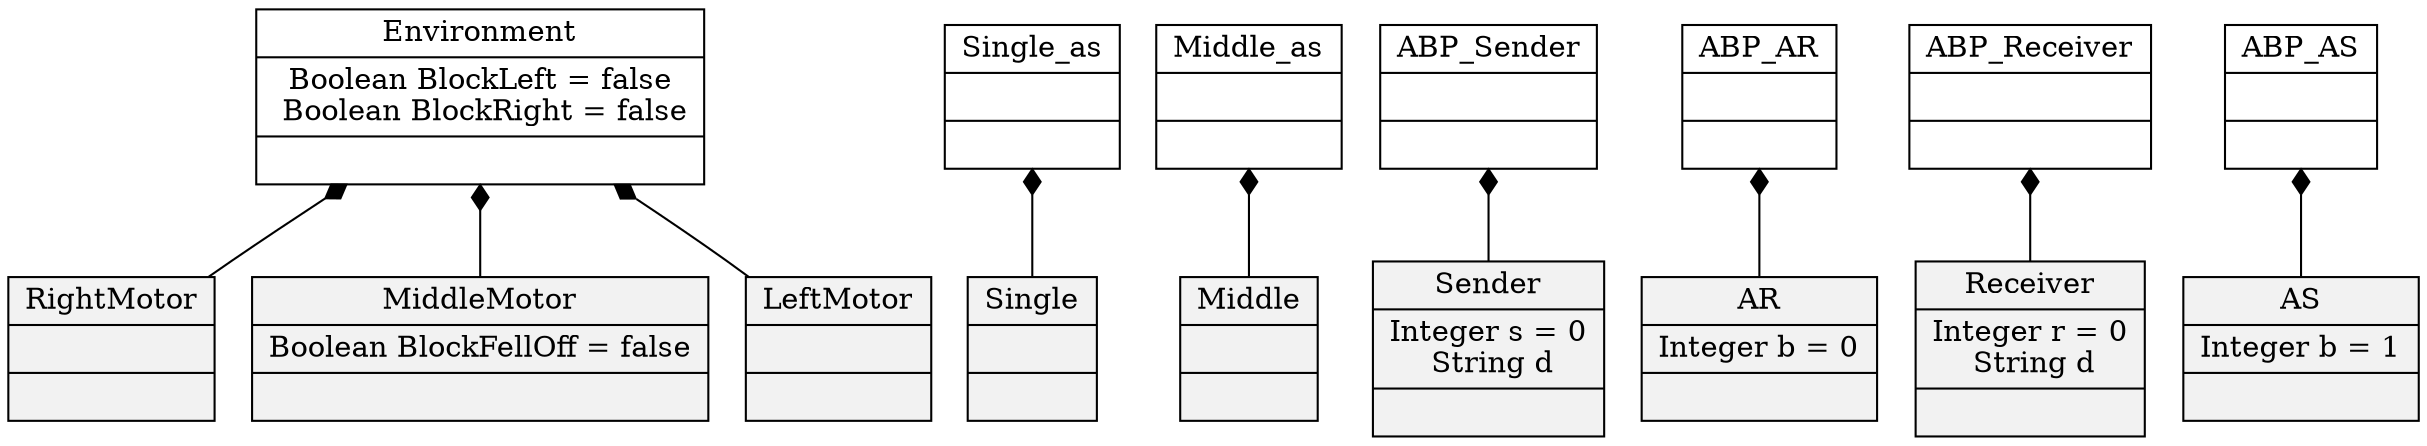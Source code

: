 
digraph LegoCase_as_arg_uni_ll {
  node [shape=record]
  edge [dir=back, arrowtail=diamond]

Environment_296
 [label="{Environment|Boolean BlockLeft = false\n Boolean BlockRight = false|}"]
Environment_296_RightMotor [label="{RightMotor||}", style=filled, fillcolor=gray95]
Environment_296 -> Environment_296_RightMotor
Environment_296_MiddleMotor [label="{MiddleMotor|Boolean BlockFellOff = false|}", style=filled, fillcolor=gray95]
Environment_296 -> Environment_296_MiddleMotor
Environment_296_LeftMotor [label="{LeftMotor||}", style=filled, fillcolor=gray95]
Environment_296 -> Environment_296_LeftMotor

Single_as_225
 [label="{Single_as||}"]
Single_as_225_Single [label="{Single||}", style=filled, fillcolor=gray95]
Single_as_225 -> Single_as_225_Single

Middle_as_246
 [label="{Middle_as||}"]
Middle_as_246_Middle [label="{Middle||}", style=filled, fillcolor=gray95]
Middle_as_246 -> Middle_as_246_Middle

ABP_Sender_223
 [label="{ABP_Sender||}"]
ABP_Sender_223_Sender [label="{Sender|Integer s = 0\n String d|}", style=filled, fillcolor=gray95]
ABP_Sender_223 -> ABP_Sender_223_Sender

ABP_AR_176
 [label="{ABP_AR||}"]
ABP_AR_176_AR [label="{AR|Integer b = 0|}", style=filled, fillcolor=gray95]
ABP_AR_176 -> ABP_AR_176_AR

ABP_Receiver_90
 [label="{ABP_Receiver||}"]
ABP_Receiver_90_Receiver [label="{Receiver|Integer r = 0\n String d|}", style=filled, fillcolor=gray95]
ABP_Receiver_90 -> ABP_Receiver_90_Receiver

ABP_AS_5
 [label="{ABP_AS||}"]
ABP_AS_5_AS [label="{AS|Integer b = 1|}", style=filled, fillcolor=gray95]
ABP_AS_5 -> ABP_AS_5_AS


}

